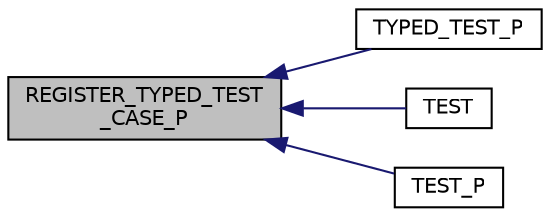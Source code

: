 digraph "REGISTER_TYPED_TEST_CASE_P"
{
  edge [fontname="Helvetica",fontsize="10",labelfontname="Helvetica",labelfontsize="10"];
  node [fontname="Helvetica",fontsize="10",shape=record];
  rankdir="LR";
  Node82 [label="REGISTER_TYPED_TEST\l_CASE_P",height=0.2,width=0.4,color="black", fillcolor="grey75", style="filled", fontcolor="black"];
  Node82 -> Node83 [dir="back",color="midnightblue",fontsize="10",style="solid",fontname="Helvetica"];
  Node83 [label="TYPED_TEST_P",height=0.2,width=0.4,color="black", fillcolor="white", style="filled",URL="$d4/d08/gtest__list__tests__unittest___8cc.html#a667494b5b0e4418064679f58c546db97"];
  Node82 -> Node84 [dir="back",color="midnightblue",fontsize="10",style="solid",fontname="Helvetica"];
  Node84 [label="TEST",height=0.2,width=0.4,color="black", fillcolor="white", style="filled",URL="$de/db0/gtest__output__test___8cc.html#aca5344af5eed2eefc512c555acbe5511"];
  Node82 -> Node85 [dir="back",color="midnightblue",fontsize="10",style="solid",fontname="Helvetica"];
  Node85 [label="TEST_P",height=0.2,width=0.4,color="black", fillcolor="white", style="filled",URL="$d8/d08/gtest__xml__output__unittest___8cc.html#a45f95818a41865db8e0209f3f536fab0"];
}
